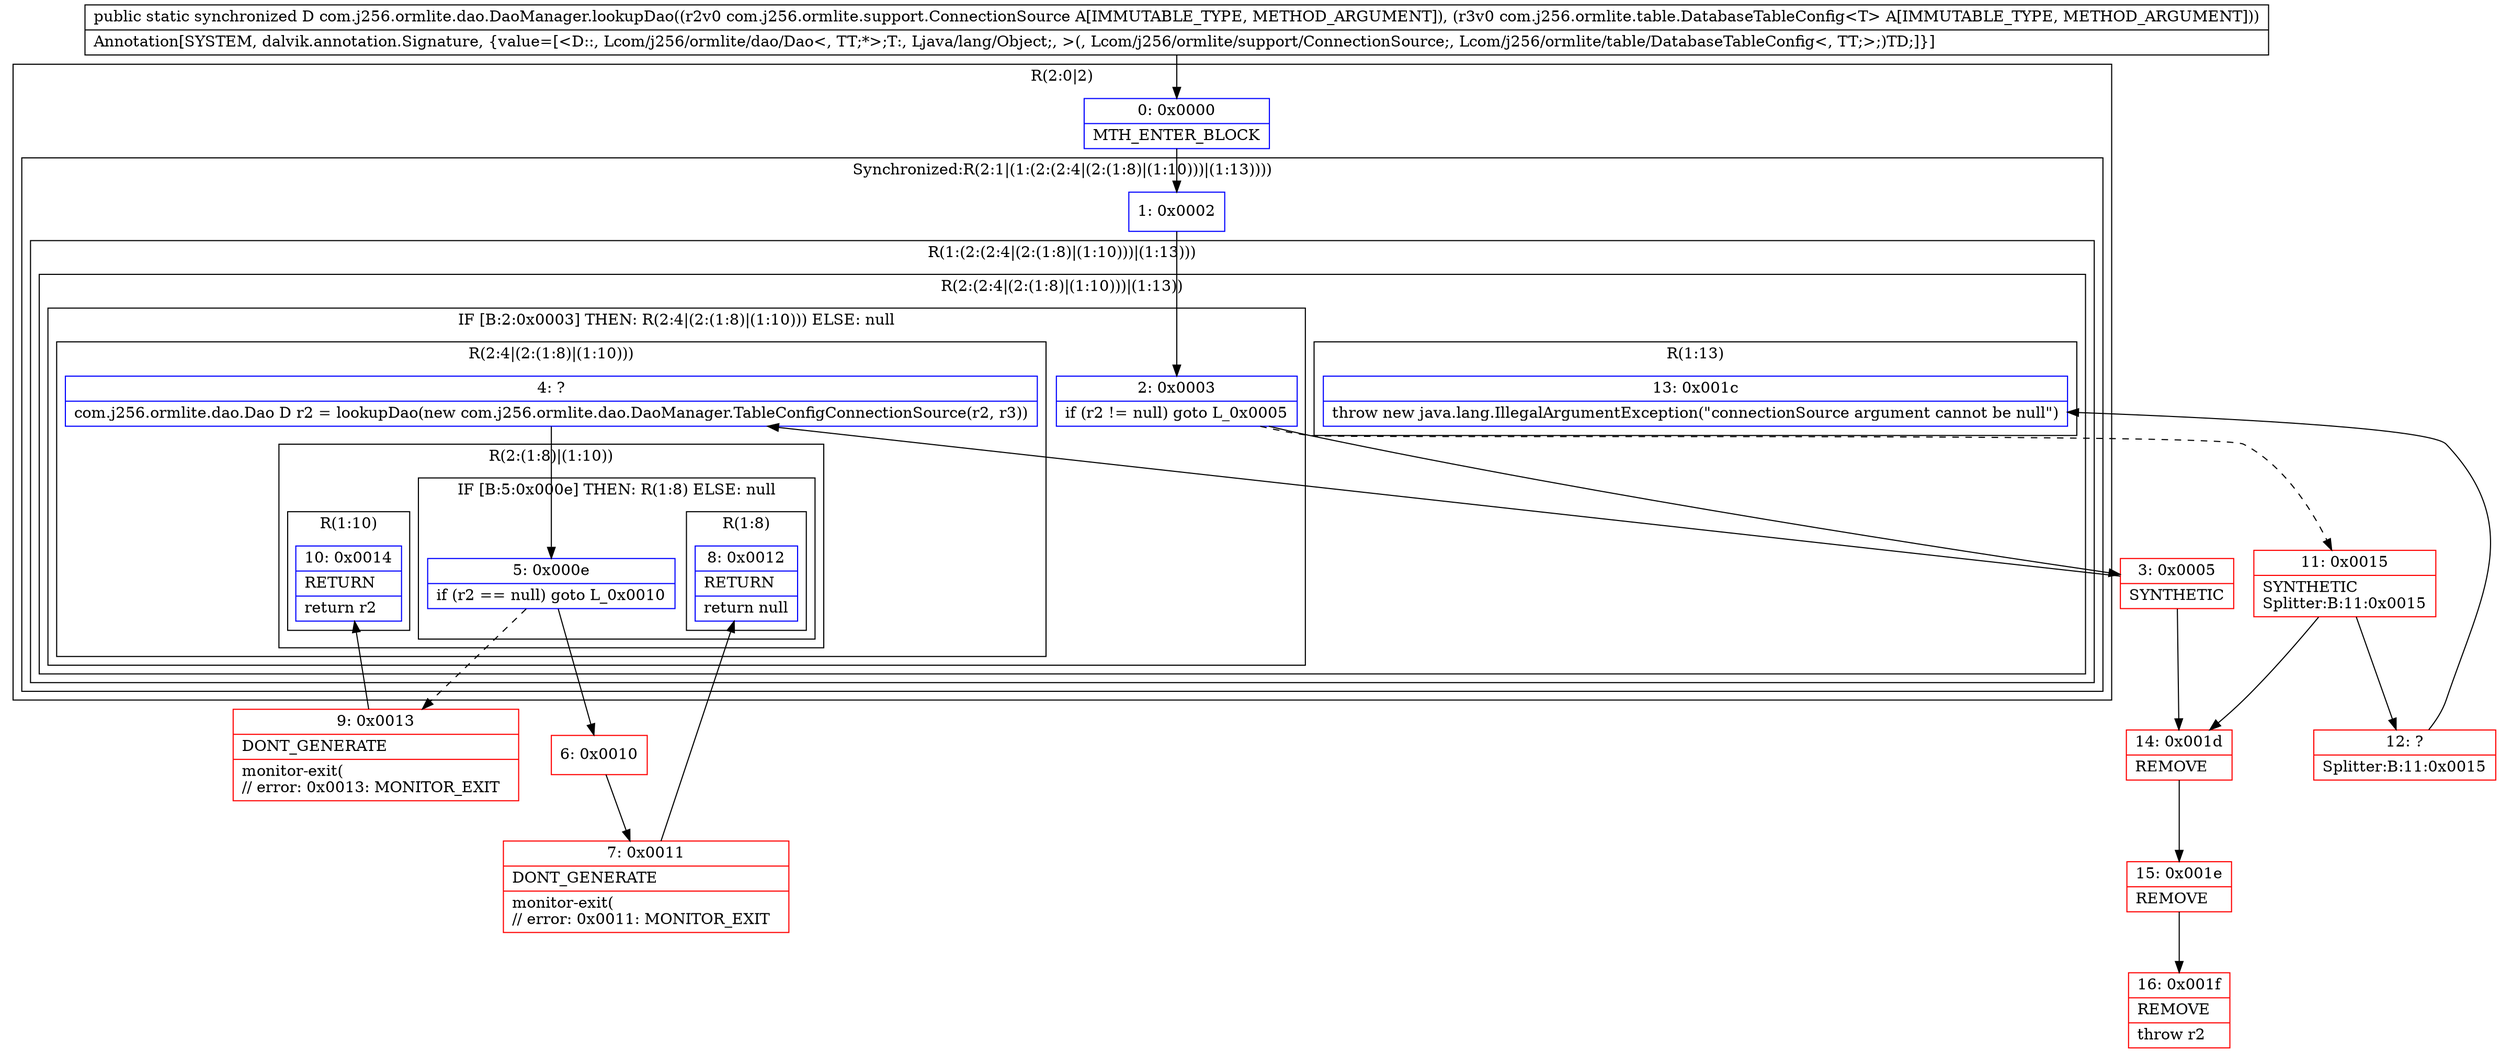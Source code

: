 digraph "CFG forcom.j256.ormlite.dao.DaoManager.lookupDao(Lcom\/j256\/ormlite\/support\/ConnectionSource;Lcom\/j256\/ormlite\/table\/DatabaseTableConfig;)Lcom\/j256\/ormlite\/dao\/Dao;" {
subgraph cluster_Region_2074940409 {
label = "R(2:0|2)";
node [shape=record,color=blue];
Node_0 [shape=record,label="{0\:\ 0x0000|MTH_ENTER_BLOCK\l}"];
subgraph cluster_SynchronizedRegion_1367868647 {
label = "Synchronized:R(2:1|(1:(2:(2:4|(2:(1:8)|(1:10)))|(1:13))))";
node [shape=record,color=blue];
Node_1 [shape=record,label="{1\:\ 0x0002}"];
subgraph cluster_Region_955607420 {
label = "R(1:(2:(2:4|(2:(1:8)|(1:10)))|(1:13)))";
node [shape=record,color=blue];
subgraph cluster_Region_916088732 {
label = "R(2:(2:4|(2:(1:8)|(1:10)))|(1:13))";
node [shape=record,color=blue];
subgraph cluster_IfRegion_624658541 {
label = "IF [B:2:0x0003] THEN: R(2:4|(2:(1:8)|(1:10))) ELSE: null";
node [shape=record,color=blue];
Node_2 [shape=record,label="{2\:\ 0x0003|if (r2 != null) goto L_0x0005\l}"];
subgraph cluster_Region_1291570290 {
label = "R(2:4|(2:(1:8)|(1:10)))";
node [shape=record,color=blue];
Node_4 [shape=record,label="{4\:\ ?|com.j256.ormlite.dao.Dao D r2 = lookupDao(new com.j256.ormlite.dao.DaoManager.TableConfigConnectionSource(r2, r3))\l}"];
subgraph cluster_Region_881135377 {
label = "R(2:(1:8)|(1:10))";
node [shape=record,color=blue];
subgraph cluster_IfRegion_1425756725 {
label = "IF [B:5:0x000e] THEN: R(1:8) ELSE: null";
node [shape=record,color=blue];
Node_5 [shape=record,label="{5\:\ 0x000e|if (r2 == null) goto L_0x0010\l}"];
subgraph cluster_Region_665333364 {
label = "R(1:8)";
node [shape=record,color=blue];
Node_8 [shape=record,label="{8\:\ 0x0012|RETURN\l|return null\l}"];
}
}
subgraph cluster_Region_1199919599 {
label = "R(1:10)";
node [shape=record,color=blue];
Node_10 [shape=record,label="{10\:\ 0x0014|RETURN\l|return r2\l}"];
}
}
}
}
subgraph cluster_Region_1122700186 {
label = "R(1:13)";
node [shape=record,color=blue];
Node_13 [shape=record,label="{13\:\ 0x001c|throw new java.lang.IllegalArgumentException(\"connectionSource argument cannot be null\")\l}"];
}
}
}
}
}
Node_3 [shape=record,color=red,label="{3\:\ 0x0005|SYNTHETIC\l}"];
Node_6 [shape=record,color=red,label="{6\:\ 0x0010}"];
Node_7 [shape=record,color=red,label="{7\:\ 0x0011|DONT_GENERATE\l|monitor\-exit(\l\/\/ error: 0x0011: MONITOR_EXIT  \l}"];
Node_9 [shape=record,color=red,label="{9\:\ 0x0013|DONT_GENERATE\l|monitor\-exit(\l\/\/ error: 0x0013: MONITOR_EXIT  \l}"];
Node_11 [shape=record,color=red,label="{11\:\ 0x0015|SYNTHETIC\lSplitter:B:11:0x0015\l}"];
Node_12 [shape=record,color=red,label="{12\:\ ?|Splitter:B:11:0x0015\l}"];
Node_14 [shape=record,color=red,label="{14\:\ 0x001d|REMOVE\l}"];
Node_15 [shape=record,color=red,label="{15\:\ 0x001e|REMOVE\l}"];
Node_16 [shape=record,color=red,label="{16\:\ 0x001f|REMOVE\l|throw r2\l}"];
MethodNode[shape=record,label="{public static synchronized D com.j256.ormlite.dao.DaoManager.lookupDao((r2v0 com.j256.ormlite.support.ConnectionSource A[IMMUTABLE_TYPE, METHOD_ARGUMENT]), (r3v0 com.j256.ormlite.table.DatabaseTableConfig\<T\> A[IMMUTABLE_TYPE, METHOD_ARGUMENT]))  | Annotation[SYSTEM, dalvik.annotation.Signature, \{value=[\<D::, Lcom\/j256\/ormlite\/dao\/Dao\<, TT;*\>;T:, Ljava\/lang\/Object;, \>(, Lcom\/j256\/ormlite\/support\/ConnectionSource;, Lcom\/j256\/ormlite\/table\/DatabaseTableConfig\<, TT;\>;)TD;]\}]\l}"];
MethodNode -> Node_0;
Node_0 -> Node_1;
Node_1 -> Node_2;
Node_2 -> Node_3;
Node_2 -> Node_11[style=dashed];
Node_4 -> Node_5;
Node_5 -> Node_6;
Node_5 -> Node_9[style=dashed];
Node_3 -> Node_4;
Node_3 -> Node_14;
Node_6 -> Node_7;
Node_7 -> Node_8;
Node_9 -> Node_10;
Node_11 -> Node_12;
Node_11 -> Node_14;
Node_12 -> Node_13;
Node_14 -> Node_15;
Node_15 -> Node_16;
}

